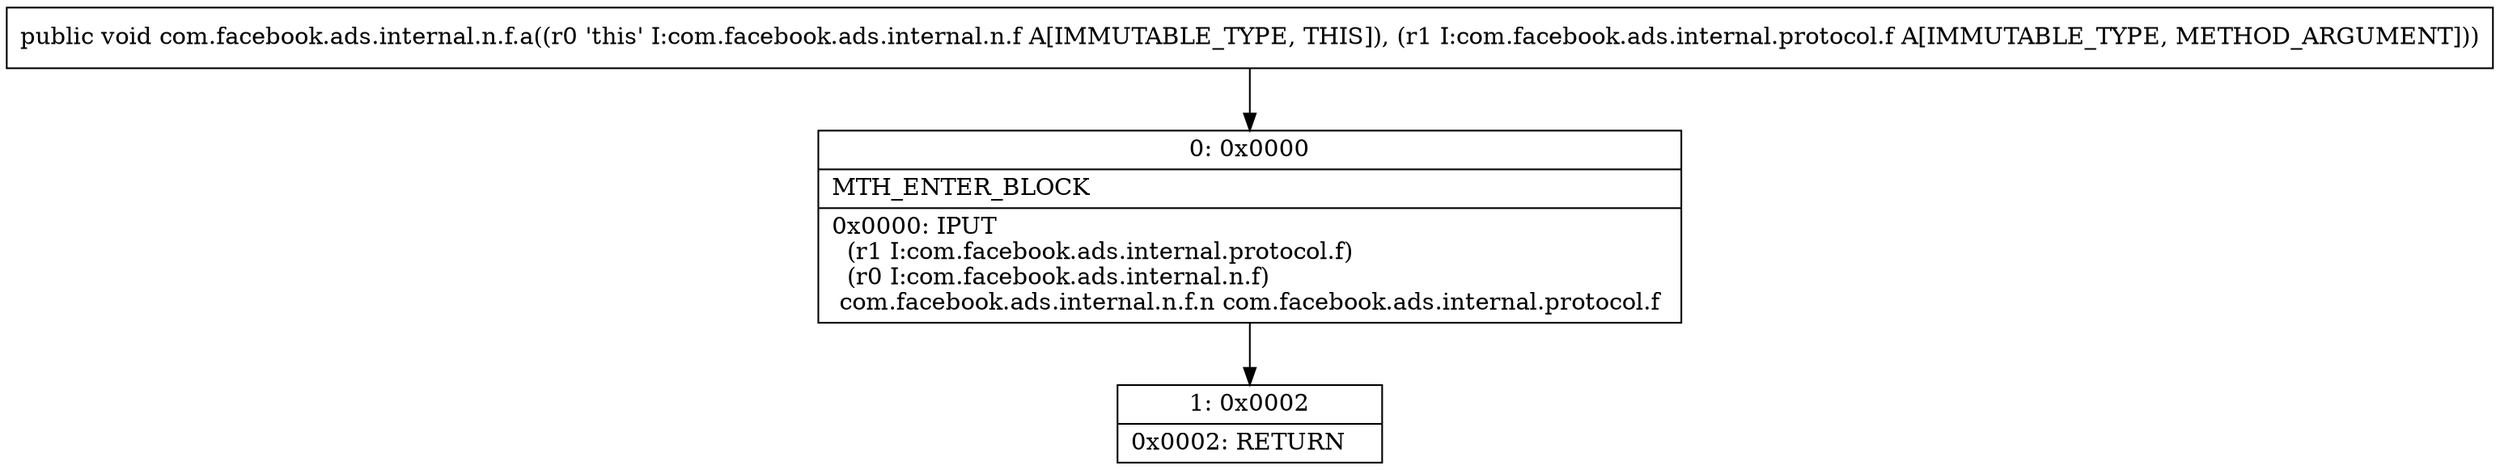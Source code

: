 digraph "CFG forcom.facebook.ads.internal.n.f.a(Lcom\/facebook\/ads\/internal\/protocol\/f;)V" {
Node_0 [shape=record,label="{0\:\ 0x0000|MTH_ENTER_BLOCK\l|0x0000: IPUT  \l  (r1 I:com.facebook.ads.internal.protocol.f)\l  (r0 I:com.facebook.ads.internal.n.f)\l com.facebook.ads.internal.n.f.n com.facebook.ads.internal.protocol.f \l}"];
Node_1 [shape=record,label="{1\:\ 0x0002|0x0002: RETURN   \l}"];
MethodNode[shape=record,label="{public void com.facebook.ads.internal.n.f.a((r0 'this' I:com.facebook.ads.internal.n.f A[IMMUTABLE_TYPE, THIS]), (r1 I:com.facebook.ads.internal.protocol.f A[IMMUTABLE_TYPE, METHOD_ARGUMENT])) }"];
MethodNode -> Node_0;
Node_0 -> Node_1;
}

